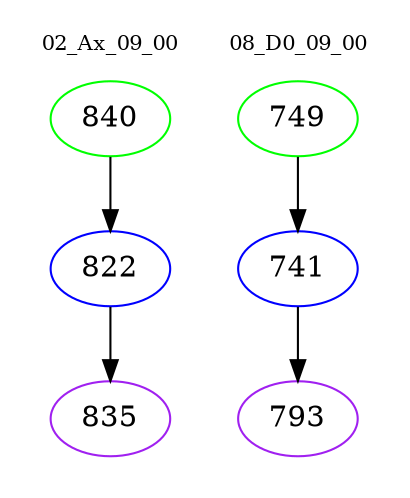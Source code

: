 digraph{
subgraph cluster_0 {
color = white
label = "02_Ax_09_00";
fontsize=10;
T0_840 [label="840", color="green"]
T0_840 -> T0_822 [color="black"]
T0_822 [label="822", color="blue"]
T0_822 -> T0_835 [color="black"]
T0_835 [label="835", color="purple"]
}
subgraph cluster_1 {
color = white
label = "08_D0_09_00";
fontsize=10;
T1_749 [label="749", color="green"]
T1_749 -> T1_741 [color="black"]
T1_741 [label="741", color="blue"]
T1_741 -> T1_793 [color="black"]
T1_793 [label="793", color="purple"]
}
}
